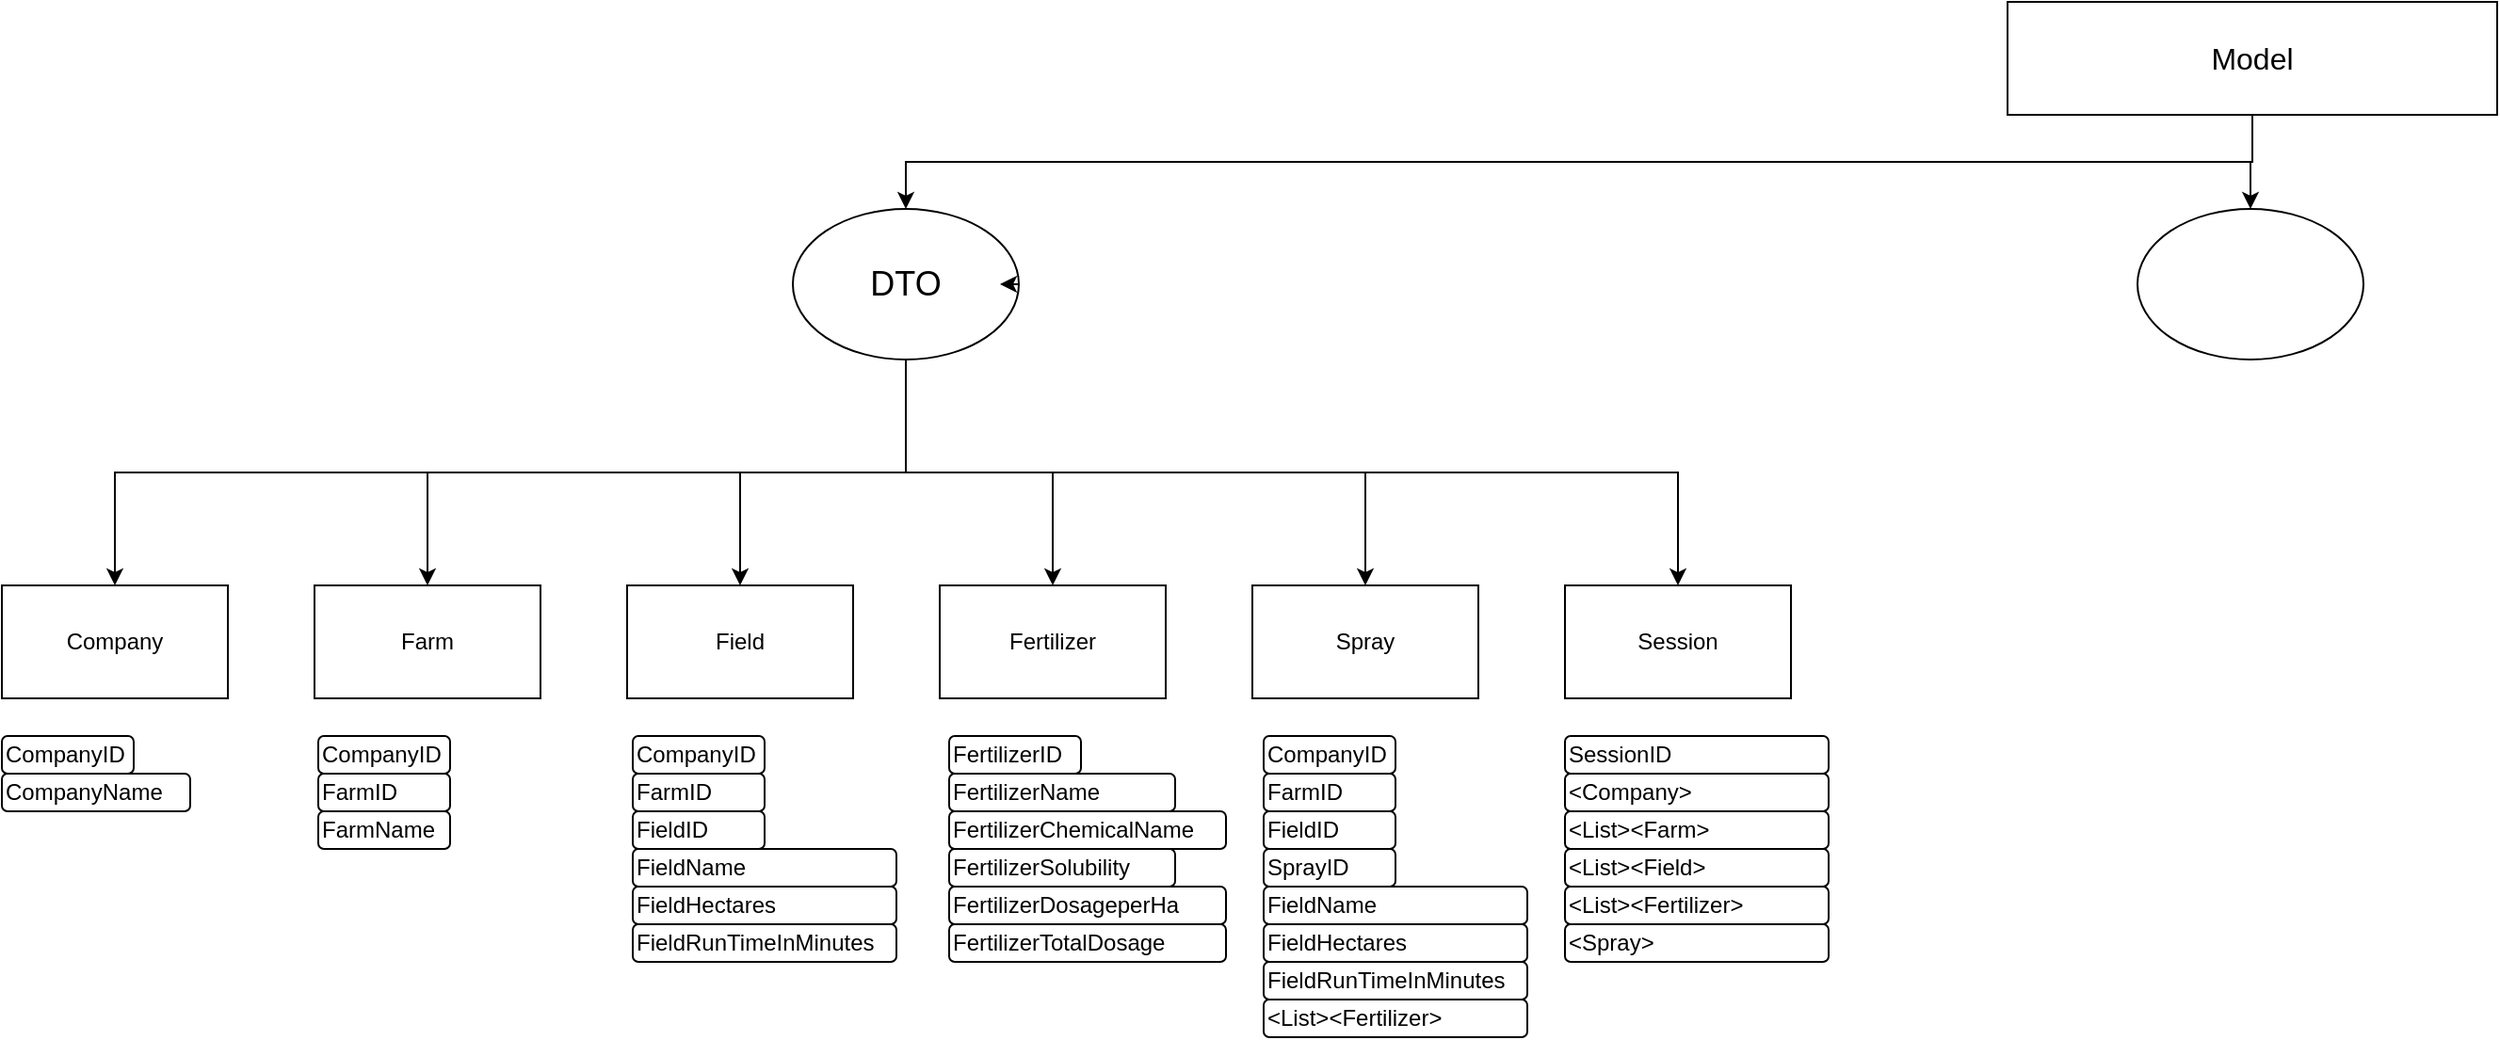 <mxfile version="26.0.8">
  <diagram name="Page-1" id="rvxdswPpxdnA73cwBW_b">
    <mxGraphModel dx="1862" dy="700" grid="1" gridSize="10" guides="1" tooltips="1" connect="1" arrows="1" fold="1" page="1" pageScale="1" pageWidth="827" pageHeight="1169" math="0" shadow="0">
      <root>
        <mxCell id="0" />
        <mxCell id="1" parent="0" />
        <mxCell id="GMc7GOkL7Nr8vXzrnaBm-32" style="edgeStyle=orthogonalEdgeStyle;rounded=0;orthogonalLoop=1;jettySize=auto;html=1;exitX=0.5;exitY=1;exitDx=0;exitDy=0;entryX=0.5;entryY=0;entryDx=0;entryDy=0;" edge="1" parent="1" source="4lTw-KqsmBAIjCPtbyVE-1" target="GMc7GOkL7Nr8vXzrnaBm-29">
          <mxGeometry relative="1" as="geometry" />
        </mxCell>
        <mxCell id="GMc7GOkL7Nr8vXzrnaBm-33" style="edgeStyle=orthogonalEdgeStyle;rounded=0;orthogonalLoop=1;jettySize=auto;html=1;exitX=0.5;exitY=1;exitDx=0;exitDy=0;entryX=0.5;entryY=0;entryDx=0;entryDy=0;" edge="1" parent="1" source="4lTw-KqsmBAIjCPtbyVE-1" target="GMc7GOkL7Nr8vXzrnaBm-27">
          <mxGeometry relative="1" as="geometry" />
        </mxCell>
        <mxCell id="4lTw-KqsmBAIjCPtbyVE-1" value="&lt;div&gt;&lt;font style=&quot;font-size: 16px;&quot;&gt;Model&lt;/font&gt;&lt;/div&gt;" style="rounded=0;whiteSpace=wrap;html=1;align=center;" parent="1" vertex="1">
          <mxGeometry x="345" y="10" width="260" height="60" as="geometry" />
        </mxCell>
        <mxCell id="4lTw-KqsmBAIjCPtbyVE-12" value="Company" style="rounded=0;whiteSpace=wrap;html=1;verticalAlign=middle;" parent="1" vertex="1">
          <mxGeometry x="-720" y="320" width="120" height="60" as="geometry" />
        </mxCell>
        <mxCell id="4lTw-KqsmBAIjCPtbyVE-13" value="Farm" style="rounded=0;whiteSpace=wrap;html=1;verticalAlign=middle;" parent="1" vertex="1">
          <mxGeometry x="-554" y="320" width="120" height="60" as="geometry" />
        </mxCell>
        <mxCell id="4lTw-KqsmBAIjCPtbyVE-14" value="Field" style="rounded=0;whiteSpace=wrap;html=1;verticalAlign=middle;" parent="1" vertex="1">
          <mxGeometry x="-388" y="320" width="120" height="60" as="geometry" />
        </mxCell>
        <mxCell id="4lTw-KqsmBAIjCPtbyVE-20" value="&lt;div&gt;Fertilizer&lt;/div&gt;" style="rounded=0;whiteSpace=wrap;html=1;verticalAlign=middle;" parent="1" vertex="1">
          <mxGeometry x="-222" y="320" width="120" height="60" as="geometry" />
        </mxCell>
        <mxCell id="4lTw-KqsmBAIjCPtbyVE-21" value="&lt;div&gt;Spray&lt;/div&gt;" style="rounded=0;whiteSpace=wrap;html=1;verticalAlign=middle;" parent="1" vertex="1">
          <mxGeometry x="-56" y="320" width="120" height="60" as="geometry" />
        </mxCell>
        <mxCell id="4lTw-KqsmBAIjCPtbyVE-23" value="&lt;div&gt;CompanyID&lt;/div&gt;" style="rounded=1;whiteSpace=wrap;html=1;align=left;" parent="1" vertex="1">
          <mxGeometry x="-720" y="400" width="70" height="20" as="geometry" />
        </mxCell>
        <mxCell id="4lTw-KqsmBAIjCPtbyVE-24" value="&lt;div&gt;CompanyID&lt;/div&gt;" style="rounded=1;whiteSpace=wrap;html=1;align=left;" parent="1" vertex="1">
          <mxGeometry x="-552" y="400" width="70" height="20" as="geometry" />
        </mxCell>
        <mxCell id="4lTw-KqsmBAIjCPtbyVE-26" value="&lt;div&gt;CompanyID&lt;/div&gt;" style="rounded=1;whiteSpace=wrap;html=1;align=left;" parent="1" vertex="1">
          <mxGeometry x="-385" y="400" width="70" height="20" as="geometry" />
        </mxCell>
        <mxCell id="4lTw-KqsmBAIjCPtbyVE-27" value="&lt;div&gt;FertilizerID&lt;/div&gt;" style="rounded=1;whiteSpace=wrap;html=1;align=left;" parent="1" vertex="1">
          <mxGeometry x="-217" y="400" width="70" height="20" as="geometry" />
        </mxCell>
        <mxCell id="4lTw-KqsmBAIjCPtbyVE-31" value="&lt;div&gt;FarmName&lt;/div&gt;" style="rounded=1;whiteSpace=wrap;html=1;align=left;" parent="1" vertex="1">
          <mxGeometry x="-552" y="440" width="70" height="20" as="geometry" />
        </mxCell>
        <mxCell id="4lTw-KqsmBAIjCPtbyVE-32" value="&lt;div&gt;CompanyName&lt;/div&gt;" style="rounded=1;whiteSpace=wrap;html=1;align=left;" parent="1" vertex="1">
          <mxGeometry x="-720" y="420" width="100" height="20" as="geometry" />
        </mxCell>
        <mxCell id="4lTw-KqsmBAIjCPtbyVE-33" value="&lt;div&gt;FarmID&lt;/div&gt;" style="rounded=1;whiteSpace=wrap;html=1;align=left;" parent="1" vertex="1">
          <mxGeometry x="-552" y="420" width="70" height="20" as="geometry" />
        </mxCell>
        <mxCell id="4lTw-KqsmBAIjCPtbyVE-34" value="&lt;div&gt;FarmID&lt;/div&gt;" style="rounded=1;whiteSpace=wrap;html=1;align=left;" parent="1" vertex="1">
          <mxGeometry x="-385" y="420" width="70" height="20" as="geometry" />
        </mxCell>
        <mxCell id="4lTw-KqsmBAIjCPtbyVE-35" value="&lt;div&gt;FieldID&lt;/div&gt;" style="rounded=1;whiteSpace=wrap;html=1;align=left;" parent="1" vertex="1">
          <mxGeometry x="-385" y="440" width="70" height="20" as="geometry" />
        </mxCell>
        <mxCell id="4lTw-KqsmBAIjCPtbyVE-40" value="&lt;div&gt;CompanyID&lt;/div&gt;" style="rounded=1;whiteSpace=wrap;html=1;align=left;" parent="1" vertex="1">
          <mxGeometry x="-50" y="400" width="70" height="20" as="geometry" />
        </mxCell>
        <mxCell id="4lTw-KqsmBAIjCPtbyVE-41" value="&lt;div&gt;FarmID&lt;/div&gt;" style="rounded=1;whiteSpace=wrap;html=1;align=left;" parent="1" vertex="1">
          <mxGeometry x="-50" y="420" width="70" height="20" as="geometry" />
        </mxCell>
        <mxCell id="4lTw-KqsmBAIjCPtbyVE-42" value="&lt;div&gt;FieldID&lt;/div&gt;" style="rounded=1;whiteSpace=wrap;html=1;align=left;" parent="1" vertex="1">
          <mxGeometry x="-50" y="440" width="70" height="20" as="geometry" />
        </mxCell>
        <mxCell id="4lTw-KqsmBAIjCPtbyVE-43" value="&lt;div&gt;SprayID&lt;/div&gt;" style="rounded=1;whiteSpace=wrap;html=1;align=left;" parent="1" vertex="1">
          <mxGeometry x="-50" y="460" width="70" height="20" as="geometry" />
        </mxCell>
        <mxCell id="4lTw-KqsmBAIjCPtbyVE-46" value="FieldName" style="rounded=1;whiteSpace=wrap;html=1;align=left;" parent="1" vertex="1">
          <mxGeometry x="-385" y="460" width="140" height="20" as="geometry" />
        </mxCell>
        <mxCell id="4lTw-KqsmBAIjCPtbyVE-47" value="&lt;div&gt;FieldHectares&lt;/div&gt;" style="rounded=1;whiteSpace=wrap;html=1;align=left;" parent="1" vertex="1">
          <mxGeometry x="-385" y="480" width="140" height="20" as="geometry" />
        </mxCell>
        <mxCell id="4lTw-KqsmBAIjCPtbyVE-48" value="FieldRunTimeInMinutes" style="rounded=1;whiteSpace=wrap;html=1;align=left;" parent="1" vertex="1">
          <mxGeometry x="-385" y="500" width="140" height="20" as="geometry" />
        </mxCell>
        <mxCell id="4lTw-KqsmBAIjCPtbyVE-51" value="&lt;div&gt;FertilizerName&lt;/div&gt;" style="rounded=1;whiteSpace=wrap;html=1;align=left;" parent="1" vertex="1">
          <mxGeometry x="-217" y="420" width="120" height="20" as="geometry" />
        </mxCell>
        <mxCell id="4lTw-KqsmBAIjCPtbyVE-53" value="FieldName" style="rounded=1;whiteSpace=wrap;html=1;align=left;" parent="1" vertex="1">
          <mxGeometry x="-50" y="480" width="140" height="20" as="geometry" />
        </mxCell>
        <mxCell id="4lTw-KqsmBAIjCPtbyVE-54" value="&lt;div&gt;FieldHectares&lt;/div&gt;" style="rounded=1;whiteSpace=wrap;html=1;align=left;" parent="1" vertex="1">
          <mxGeometry x="-50" y="500" width="140" height="20" as="geometry" />
        </mxCell>
        <mxCell id="4lTw-KqsmBAIjCPtbyVE-55" value="FieldRunTimeInMinutes" style="rounded=1;whiteSpace=wrap;html=1;align=left;" parent="1" vertex="1">
          <mxGeometry x="-50" y="520" width="140" height="20" as="geometry" />
        </mxCell>
        <mxCell id="4lTw-KqsmBAIjCPtbyVE-59" value="FertilizerChemicalName" style="rounded=1;whiteSpace=wrap;html=1;align=left;" parent="1" vertex="1">
          <mxGeometry x="-217" y="440" width="147" height="20" as="geometry" />
        </mxCell>
        <mxCell id="4lTw-KqsmBAIjCPtbyVE-60" value="&lt;div&gt;FertilizerSolubility&lt;/div&gt;" style="rounded=1;whiteSpace=wrap;html=1;align=left;" parent="1" vertex="1">
          <mxGeometry x="-217" y="460" width="120" height="20" as="geometry" />
        </mxCell>
        <mxCell id="4lTw-KqsmBAIjCPtbyVE-61" value="&lt;div&gt;FertilizerDosageperHa&lt;/div&gt;" style="rounded=1;whiteSpace=wrap;html=1;align=left;" parent="1" vertex="1">
          <mxGeometry x="-217" y="480" width="147" height="20" as="geometry" />
        </mxCell>
        <mxCell id="4lTw-KqsmBAIjCPtbyVE-62" value="&lt;div&gt;FertilizerTotalDosage&lt;/div&gt;" style="rounded=1;whiteSpace=wrap;html=1;align=left;" parent="1" vertex="1">
          <mxGeometry x="-217" y="500" width="147" height="20" as="geometry" />
        </mxCell>
        <mxCell id="4lTw-KqsmBAIjCPtbyVE-63" value="&amp;lt;List&amp;gt;&amp;lt;Fertilizer&amp;gt;" style="rounded=1;whiteSpace=wrap;html=1;align=left;" parent="1" vertex="1">
          <mxGeometry x="-50" y="540" width="140" height="20" as="geometry" />
        </mxCell>
        <mxCell id="GMc7GOkL7Nr8vXzrnaBm-2" value="&lt;div&gt;Session&lt;/div&gt;" style="rounded=0;whiteSpace=wrap;html=1;verticalAlign=middle;" vertex="1" parent="1">
          <mxGeometry x="110" y="320" width="120" height="60" as="geometry" />
        </mxCell>
        <mxCell id="GMc7GOkL7Nr8vXzrnaBm-7" value="SessionID" style="rounded=1;whiteSpace=wrap;html=1;align=left;" vertex="1" parent="1">
          <mxGeometry x="110" y="400" width="140" height="20" as="geometry" />
        </mxCell>
        <mxCell id="GMc7GOkL7Nr8vXzrnaBm-8" value="&amp;lt;Company&amp;gt;" style="rounded=1;whiteSpace=wrap;html=1;align=left;" vertex="1" parent="1">
          <mxGeometry x="110" y="420" width="140" height="20" as="geometry" />
        </mxCell>
        <mxCell id="GMc7GOkL7Nr8vXzrnaBm-9" value="&amp;lt;List&amp;gt;&amp;lt;Farm&amp;gt;" style="rounded=1;whiteSpace=wrap;html=1;align=left;" vertex="1" parent="1">
          <mxGeometry x="110" y="440" width="140" height="20" as="geometry" />
        </mxCell>
        <mxCell id="GMc7GOkL7Nr8vXzrnaBm-10" value="&amp;lt;List&amp;gt;&amp;lt;Field&amp;gt;" style="rounded=1;whiteSpace=wrap;html=1;align=left;" vertex="1" parent="1">
          <mxGeometry x="110" y="460" width="140" height="20" as="geometry" />
        </mxCell>
        <mxCell id="GMc7GOkL7Nr8vXzrnaBm-11" value="&amp;lt;List&amp;gt;&amp;lt;Fertilizer&amp;gt;" style="rounded=1;whiteSpace=wrap;html=1;align=left;" vertex="1" parent="1">
          <mxGeometry x="110" y="480" width="140" height="20" as="geometry" />
        </mxCell>
        <mxCell id="GMc7GOkL7Nr8vXzrnaBm-12" value="&amp;lt;Spray&amp;gt;" style="rounded=1;whiteSpace=wrap;html=1;align=left;" vertex="1" parent="1">
          <mxGeometry x="110" y="500" width="140" height="20" as="geometry" />
        </mxCell>
        <mxCell id="GMc7GOkL7Nr8vXzrnaBm-35" style="edgeStyle=orthogonalEdgeStyle;rounded=0;orthogonalLoop=1;jettySize=auto;html=1;exitX=0.5;exitY=1;exitDx=0;exitDy=0;entryX=0.5;entryY=0;entryDx=0;entryDy=0;" edge="1" parent="1" source="GMc7GOkL7Nr8vXzrnaBm-27" target="4lTw-KqsmBAIjCPtbyVE-12">
          <mxGeometry relative="1" as="geometry" />
        </mxCell>
        <mxCell id="GMc7GOkL7Nr8vXzrnaBm-36" style="edgeStyle=orthogonalEdgeStyle;rounded=0;orthogonalLoop=1;jettySize=auto;html=1;exitX=0.5;exitY=1;exitDx=0;exitDy=0;entryX=0.5;entryY=0;entryDx=0;entryDy=0;" edge="1" parent="1" source="GMc7GOkL7Nr8vXzrnaBm-27" target="4lTw-KqsmBAIjCPtbyVE-13">
          <mxGeometry relative="1" as="geometry" />
        </mxCell>
        <mxCell id="GMc7GOkL7Nr8vXzrnaBm-37" style="edgeStyle=orthogonalEdgeStyle;rounded=0;orthogonalLoop=1;jettySize=auto;html=1;exitX=0.5;exitY=1;exitDx=0;exitDy=0;entryX=0.5;entryY=0;entryDx=0;entryDy=0;" edge="1" parent="1" source="GMc7GOkL7Nr8vXzrnaBm-27" target="4lTw-KqsmBAIjCPtbyVE-14">
          <mxGeometry relative="1" as="geometry" />
        </mxCell>
        <mxCell id="GMc7GOkL7Nr8vXzrnaBm-38" style="edgeStyle=orthogonalEdgeStyle;rounded=0;orthogonalLoop=1;jettySize=auto;html=1;exitX=0.5;exitY=1;exitDx=0;exitDy=0;entryX=0.5;entryY=0;entryDx=0;entryDy=0;" edge="1" parent="1" source="GMc7GOkL7Nr8vXzrnaBm-27" target="4lTw-KqsmBAIjCPtbyVE-20">
          <mxGeometry relative="1" as="geometry" />
        </mxCell>
        <mxCell id="GMc7GOkL7Nr8vXzrnaBm-39" style="edgeStyle=orthogonalEdgeStyle;rounded=0;orthogonalLoop=1;jettySize=auto;html=1;exitX=0.5;exitY=1;exitDx=0;exitDy=0;entryX=0.5;entryY=0;entryDx=0;entryDy=0;" edge="1" parent="1" source="GMc7GOkL7Nr8vXzrnaBm-27" target="4lTw-KqsmBAIjCPtbyVE-21">
          <mxGeometry relative="1" as="geometry" />
        </mxCell>
        <mxCell id="GMc7GOkL7Nr8vXzrnaBm-40" style="edgeStyle=orthogonalEdgeStyle;rounded=0;orthogonalLoop=1;jettySize=auto;html=1;exitX=0.5;exitY=1;exitDx=0;exitDy=0;entryX=0.5;entryY=0;entryDx=0;entryDy=0;" edge="1" parent="1" source="GMc7GOkL7Nr8vXzrnaBm-27" target="GMc7GOkL7Nr8vXzrnaBm-2">
          <mxGeometry relative="1" as="geometry" />
        </mxCell>
        <mxCell id="GMc7GOkL7Nr8vXzrnaBm-27" value="DTO" style="ellipse;whiteSpace=wrap;html=1;fontSize=18;" vertex="1" parent="1">
          <mxGeometry x="-300" y="120" width="120" height="80" as="geometry" />
        </mxCell>
        <mxCell id="GMc7GOkL7Nr8vXzrnaBm-28" style="edgeStyle=orthogonalEdgeStyle;rounded=0;orthogonalLoop=1;jettySize=auto;html=1;exitX=1;exitY=0.5;exitDx=0;exitDy=0;entryX=0.917;entryY=0.507;entryDx=0;entryDy=0;entryPerimeter=0;" edge="1" parent="1" source="GMc7GOkL7Nr8vXzrnaBm-27" target="GMc7GOkL7Nr8vXzrnaBm-27">
          <mxGeometry relative="1" as="geometry" />
        </mxCell>
        <mxCell id="GMc7GOkL7Nr8vXzrnaBm-29" value="" style="ellipse;whiteSpace=wrap;html=1;" vertex="1" parent="1">
          <mxGeometry x="414" y="120" width="120" height="80" as="geometry" />
        </mxCell>
      </root>
    </mxGraphModel>
  </diagram>
</mxfile>
